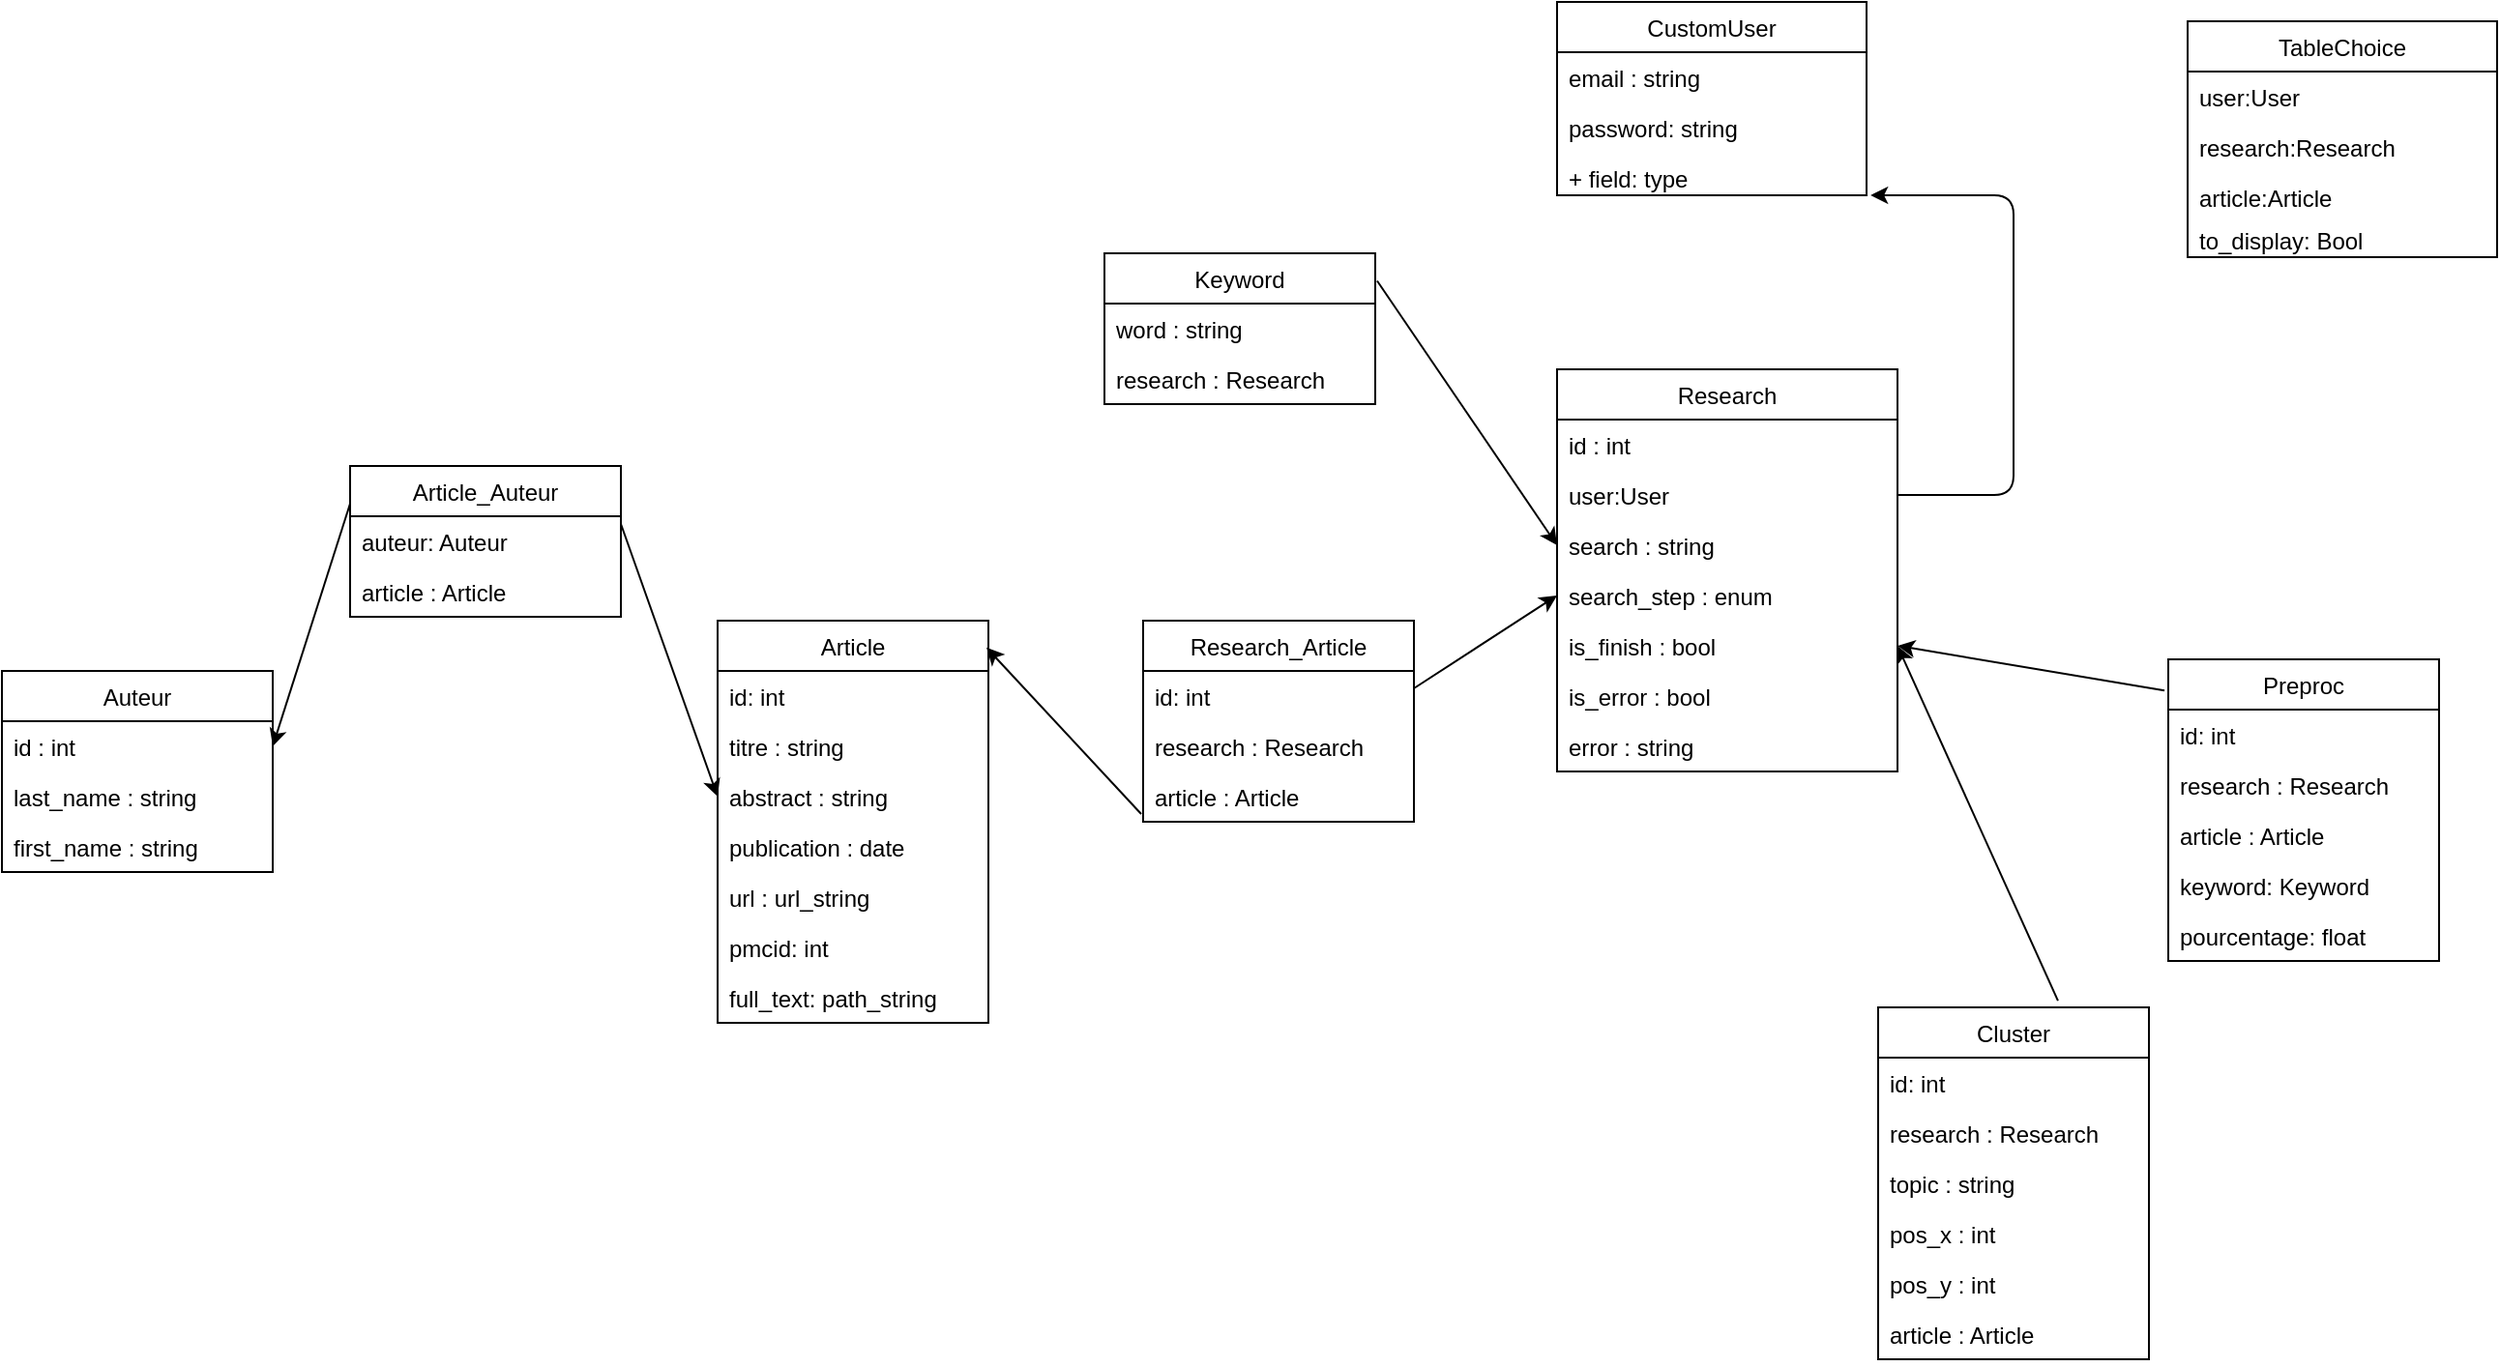 <mxfile version="14.4.3" type="device"><diagram id="IdPe7tvuYSvpXGJc-4Lp" name="Page-1"><mxGraphModel dx="2177" dy="816" grid="1" gridSize="10" guides="1" tooltips="1" connect="1" arrows="1" fold="1" page="1" pageScale="1" pageWidth="827" pageHeight="1169" math="0" shadow="0"><root><mxCell id="0"/><mxCell id="1" parent="0"/><mxCell id="aYkX7KPBgdF3uLgOOesR-2" value="CustomUser" style="swimlane;fontStyle=0;childLayout=stackLayout;horizontal=1;startSize=26;fillColor=none;horizontalStack=0;resizeParent=1;resizeParentMax=0;resizeLast=0;collapsible=1;marginBottom=0;" parent="1" vertex="1"><mxGeometry x="274" y="280" width="160" height="100" as="geometry"><mxRectangle x="240" y="70" width="100" height="26" as="alternateBounds"/></mxGeometry></mxCell><mxCell id="aYkX7KPBgdF3uLgOOesR-3" value="email : string" style="text;strokeColor=none;fillColor=none;align=left;verticalAlign=top;spacingLeft=4;spacingRight=4;overflow=hidden;rotatable=0;points=[[0,0.5],[1,0.5]];portConstraint=eastwest;" parent="aYkX7KPBgdF3uLgOOesR-2" vertex="1"><mxGeometry y="26" width="160" height="26" as="geometry"/></mxCell><mxCell id="aYkX7KPBgdF3uLgOOesR-4" value="password: string" style="text;strokeColor=none;fillColor=none;align=left;verticalAlign=top;spacingLeft=4;spacingRight=4;overflow=hidden;rotatable=0;points=[[0,0.5],[1,0.5]];portConstraint=eastwest;" parent="aYkX7KPBgdF3uLgOOesR-2" vertex="1"><mxGeometry y="52" width="160" height="26" as="geometry"/></mxCell><mxCell id="aYkX7KPBgdF3uLgOOesR-5" value="+ field: type" style="text;strokeColor=none;fillColor=none;align=left;verticalAlign=top;spacingLeft=4;spacingRight=4;overflow=hidden;rotatable=0;points=[[0,0.5],[1,0.5]];portConstraint=eastwest;" parent="aYkX7KPBgdF3uLgOOesR-2" vertex="1"><mxGeometry y="78" width="160" height="22" as="geometry"/></mxCell><mxCell id="aYkX7KPBgdF3uLgOOesR-12" value="" style="endArrow=classic;html=1;exitX=1;exitY=0.5;exitDx=0;exitDy=0;entryX=1.013;entryY=1;entryDx=0;entryDy=0;entryPerimeter=0;" parent="1" source="aYkX7KPBgdF3uLgOOesR-33" target="aYkX7KPBgdF3uLgOOesR-5" edge="1"><mxGeometry width="50" height="50" relative="1" as="geometry"><mxPoint x="550" y="317" as="sourcePoint"/><mxPoint x="550" y="180" as="targetPoint"/><Array as="points"><mxPoint x="510" y="535"/><mxPoint x="510" y="380"/></Array></mxGeometry></mxCell><mxCell id="aYkX7KPBgdF3uLgOOesR-31" value="Research" style="swimlane;fontStyle=0;childLayout=stackLayout;horizontal=1;startSize=26;fillColor=none;horizontalStack=0;resizeParent=1;resizeParentMax=0;resizeLast=0;collapsible=1;marginBottom=0;" parent="1" vertex="1"><mxGeometry x="274" y="470" width="176" height="208" as="geometry"/></mxCell><mxCell id="aYkX7KPBgdF3uLgOOesR-32" value="id : int" style="text;strokeColor=none;fillColor=none;align=left;verticalAlign=top;spacingLeft=4;spacingRight=4;overflow=hidden;rotatable=0;points=[[0,0.5],[1,0.5]];portConstraint=eastwest;" parent="aYkX7KPBgdF3uLgOOesR-31" vertex="1"><mxGeometry y="26" width="176" height="26" as="geometry"/></mxCell><mxCell id="aYkX7KPBgdF3uLgOOesR-33" value="user:User" style="text;strokeColor=none;fillColor=none;align=left;verticalAlign=top;spacingLeft=4;spacingRight=4;overflow=hidden;rotatable=0;points=[[0,0.5],[1,0.5]];portConstraint=eastwest;" parent="aYkX7KPBgdF3uLgOOesR-31" vertex="1"><mxGeometry y="52" width="176" height="26" as="geometry"/></mxCell><mxCell id="aYkX7KPBgdF3uLgOOesR-50" value="search : string" style="text;strokeColor=none;fillColor=none;align=left;verticalAlign=top;spacingLeft=4;spacingRight=4;overflow=hidden;rotatable=0;points=[[0,0.5],[1,0.5]];portConstraint=eastwest;" parent="aYkX7KPBgdF3uLgOOesR-31" vertex="1"><mxGeometry y="78" width="176" height="26" as="geometry"/></mxCell><mxCell id="aYkX7KPBgdF3uLgOOesR-81" value="search_step : enum" style="text;strokeColor=none;fillColor=none;align=left;verticalAlign=top;spacingLeft=4;spacingRight=4;overflow=hidden;rotatable=0;points=[[0,0.5],[1,0.5]];portConstraint=eastwest;" parent="aYkX7KPBgdF3uLgOOesR-31" vertex="1"><mxGeometry y="104" width="176" height="26" as="geometry"/></mxCell><mxCell id="aYkX7KPBgdF3uLgOOesR-82" value="is_finish : bool" style="text;strokeColor=none;fillColor=none;align=left;verticalAlign=top;spacingLeft=4;spacingRight=4;overflow=hidden;rotatable=0;points=[[0,0.5],[1,0.5]];portConstraint=eastwest;" parent="aYkX7KPBgdF3uLgOOesR-31" vertex="1"><mxGeometry y="130" width="176" height="26" as="geometry"/></mxCell><mxCell id="aYkX7KPBgdF3uLgOOesR-83" value="is_error : bool" style="text;strokeColor=none;fillColor=none;align=left;verticalAlign=top;spacingLeft=4;spacingRight=4;overflow=hidden;rotatable=0;points=[[0,0.5],[1,0.5]];portConstraint=eastwest;" parent="aYkX7KPBgdF3uLgOOesR-31" vertex="1"><mxGeometry y="156" width="176" height="26" as="geometry"/></mxCell><mxCell id="aYkX7KPBgdF3uLgOOesR-84" value="error : string" style="text;strokeColor=none;fillColor=none;align=left;verticalAlign=top;spacingLeft=4;spacingRight=4;overflow=hidden;rotatable=0;points=[[0,0.5],[1,0.5]];portConstraint=eastwest;" parent="aYkX7KPBgdF3uLgOOesR-31" vertex="1"><mxGeometry y="182" width="176" height="26" as="geometry"/></mxCell><mxCell id="aYkX7KPBgdF3uLgOOesR-42" value="Keyword" style="swimlane;fontStyle=0;childLayout=stackLayout;horizontal=1;startSize=26;fillColor=none;horizontalStack=0;resizeParent=1;resizeParentMax=0;resizeLast=0;collapsible=1;marginBottom=0;" parent="1" vertex="1"><mxGeometry x="40" y="410" width="140" height="78" as="geometry"/></mxCell><mxCell id="aYkX7KPBgdF3uLgOOesR-43" value="word : string" style="text;strokeColor=none;fillColor=none;align=left;verticalAlign=top;spacingLeft=4;spacingRight=4;overflow=hidden;rotatable=0;points=[[0,0.5],[1,0.5]];portConstraint=eastwest;" parent="aYkX7KPBgdF3uLgOOesR-42" vertex="1"><mxGeometry y="26" width="140" height="26" as="geometry"/></mxCell><mxCell id="aYkX7KPBgdF3uLgOOesR-44" value="research : Research" style="text;strokeColor=none;fillColor=none;align=left;verticalAlign=top;spacingLeft=4;spacingRight=4;overflow=hidden;rotatable=0;points=[[0,0.5],[1,0.5]];portConstraint=eastwest;" parent="aYkX7KPBgdF3uLgOOesR-42" vertex="1"><mxGeometry y="52" width="140" height="26" as="geometry"/></mxCell><mxCell id="aYkX7KPBgdF3uLgOOesR-46" value="" style="endArrow=classic;html=1;exitX=1.007;exitY=0.183;exitDx=0;exitDy=0;exitPerimeter=0;entryX=0;entryY=0.5;entryDx=0;entryDy=0;" parent="1" source="aYkX7KPBgdF3uLgOOesR-42" edge="1"><mxGeometry width="50" height="50" relative="1" as="geometry"><mxPoint x="190" y="570" as="sourcePoint"/><mxPoint x="274" y="561" as="targetPoint"/></mxGeometry></mxCell><mxCell id="aYkX7KPBgdF3uLgOOesR-51" value="Article" style="swimlane;fontStyle=0;childLayout=stackLayout;horizontal=1;startSize=26;fillColor=none;horizontalStack=0;resizeParent=1;resizeParentMax=0;resizeLast=0;collapsible=1;marginBottom=0;" parent="1" vertex="1"><mxGeometry x="-160" y="600" width="140" height="208" as="geometry"/></mxCell><mxCell id="aYkX7KPBgdF3uLgOOesR-52" value="id: int" style="text;strokeColor=none;fillColor=none;align=left;verticalAlign=top;spacingLeft=4;spacingRight=4;overflow=hidden;rotatable=0;points=[[0,0.5],[1,0.5]];portConstraint=eastwest;" parent="aYkX7KPBgdF3uLgOOesR-51" vertex="1"><mxGeometry y="26" width="140" height="26" as="geometry"/></mxCell><mxCell id="YG4G28JU1_LBsNw1QD_M-1" value="titre : string" style="text;strokeColor=none;fillColor=none;align=left;verticalAlign=top;spacingLeft=4;spacingRight=4;overflow=hidden;rotatable=0;points=[[0,0.5],[1,0.5]];portConstraint=eastwest;" parent="aYkX7KPBgdF3uLgOOesR-51" vertex="1"><mxGeometry y="52" width="140" height="26" as="geometry"/></mxCell><mxCell id="aYkX7KPBgdF3uLgOOesR-54" value="abstract : string" style="text;strokeColor=none;fillColor=none;align=left;verticalAlign=top;spacingLeft=4;spacingRight=4;overflow=hidden;rotatable=0;points=[[0,0.5],[1,0.5]];portConstraint=eastwest;" parent="aYkX7KPBgdF3uLgOOesR-51" vertex="1"><mxGeometry y="78" width="140" height="26" as="geometry"/></mxCell><mxCell id="aYkX7KPBgdF3uLgOOesR-62" value="publication : date" style="text;strokeColor=none;fillColor=none;align=left;verticalAlign=top;spacingLeft=4;spacingRight=4;overflow=hidden;rotatable=0;points=[[0,0.5],[1,0.5]];portConstraint=eastwest;" parent="aYkX7KPBgdF3uLgOOesR-51" vertex="1"><mxGeometry y="104" width="140" height="26" as="geometry"/></mxCell><mxCell id="aYkX7KPBgdF3uLgOOesR-63" value="url : url_string" style="text;strokeColor=none;fillColor=none;align=left;verticalAlign=top;spacingLeft=4;spacingRight=4;overflow=hidden;rotatable=0;points=[[0,0.5],[1,0.5]];portConstraint=eastwest;" parent="aYkX7KPBgdF3uLgOOesR-51" vertex="1"><mxGeometry y="130" width="140" height="26" as="geometry"/></mxCell><mxCell id="aYkX7KPBgdF3uLgOOesR-64" value="pmcid: int" style="text;strokeColor=none;fillColor=none;align=left;verticalAlign=top;spacingLeft=4;spacingRight=4;overflow=hidden;rotatable=0;points=[[0,0.5],[1,0.5]];portConstraint=eastwest;" parent="aYkX7KPBgdF3uLgOOesR-51" vertex="1"><mxGeometry y="156" width="140" height="26" as="geometry"/></mxCell><mxCell id="YG4G28JU1_LBsNw1QD_M-2" value="full_text: path_string" style="text;strokeColor=none;fillColor=none;align=left;verticalAlign=top;spacingLeft=4;spacingRight=4;overflow=hidden;rotatable=0;points=[[0,0.5],[1,0.5]];portConstraint=eastwest;" parent="aYkX7KPBgdF3uLgOOesR-51" vertex="1"><mxGeometry y="182" width="140" height="26" as="geometry"/></mxCell><mxCell id="aYkX7KPBgdF3uLgOOesR-56" value="Research_Article" style="swimlane;fontStyle=0;childLayout=stackLayout;horizontal=1;startSize=26;fillColor=none;horizontalStack=0;resizeParent=1;resizeParentMax=0;resizeLast=0;collapsible=1;marginBottom=0;" parent="1" vertex="1"><mxGeometry x="60" y="600" width="140" height="104" as="geometry"/></mxCell><mxCell id="aYkX7KPBgdF3uLgOOesR-57" value="id: int" style="text;strokeColor=none;fillColor=none;align=left;verticalAlign=top;spacingLeft=4;spacingRight=4;overflow=hidden;rotatable=0;points=[[0,0.5],[1,0.5]];portConstraint=eastwest;" parent="aYkX7KPBgdF3uLgOOesR-56" vertex="1"><mxGeometry y="26" width="140" height="26" as="geometry"/></mxCell><mxCell id="aYkX7KPBgdF3uLgOOesR-58" value="research : Research" style="text;strokeColor=none;fillColor=none;align=left;verticalAlign=top;spacingLeft=4;spacingRight=4;overflow=hidden;rotatable=0;points=[[0,0.5],[1,0.5]];portConstraint=eastwest;" parent="aYkX7KPBgdF3uLgOOesR-56" vertex="1"><mxGeometry y="52" width="140" height="26" as="geometry"/></mxCell><mxCell id="aYkX7KPBgdF3uLgOOesR-59" value="article : Article" style="text;strokeColor=none;fillColor=none;align=left;verticalAlign=top;spacingLeft=4;spacingRight=4;overflow=hidden;rotatable=0;points=[[0,0.5],[1,0.5]];portConstraint=eastwest;" parent="aYkX7KPBgdF3uLgOOesR-56" vertex="1"><mxGeometry y="78" width="140" height="26" as="geometry"/></mxCell><mxCell id="aYkX7KPBgdF3uLgOOesR-61" value="" style="endArrow=classic;html=1;entryX=0.993;entryY=0.067;entryDx=0;entryDy=0;entryPerimeter=0;exitX=-0.007;exitY=0.846;exitDx=0;exitDy=0;exitPerimeter=0;" parent="1" source="aYkX7KPBgdF3uLgOOesR-59" target="aYkX7KPBgdF3uLgOOesR-51" edge="1"><mxGeometry width="50" height="50" relative="1" as="geometry"><mxPoint x="60" y="690" as="sourcePoint"/><mxPoint x="110" y="640" as="targetPoint"/></mxGeometry></mxCell><mxCell id="aYkX7KPBgdF3uLgOOesR-65" value="Preproc" style="swimlane;fontStyle=0;childLayout=stackLayout;horizontal=1;startSize=26;fillColor=none;horizontalStack=0;resizeParent=1;resizeParentMax=0;resizeLast=0;collapsible=1;marginBottom=0;" parent="1" vertex="1"><mxGeometry x="590" y="620" width="140" height="156" as="geometry"/></mxCell><mxCell id="aYkX7KPBgdF3uLgOOesR-66" value="id: int" style="text;strokeColor=none;fillColor=none;align=left;verticalAlign=top;spacingLeft=4;spacingRight=4;overflow=hidden;rotatable=0;points=[[0,0.5],[1,0.5]];portConstraint=eastwest;" parent="aYkX7KPBgdF3uLgOOesR-65" vertex="1"><mxGeometry y="26" width="140" height="26" as="geometry"/></mxCell><mxCell id="aYkX7KPBgdF3uLgOOesR-67" value="research : Research" style="text;strokeColor=none;fillColor=none;align=left;verticalAlign=top;spacingLeft=4;spacingRight=4;overflow=hidden;rotatable=0;points=[[0,0.5],[1,0.5]];portConstraint=eastwest;" parent="aYkX7KPBgdF3uLgOOesR-65" vertex="1"><mxGeometry y="52" width="140" height="26" as="geometry"/></mxCell><mxCell id="aYkX7KPBgdF3uLgOOesR-68" value="article : Article" style="text;strokeColor=none;fillColor=none;align=left;verticalAlign=top;spacingLeft=4;spacingRight=4;overflow=hidden;rotatable=0;points=[[0,0.5],[1,0.5]];portConstraint=eastwest;" parent="aYkX7KPBgdF3uLgOOesR-65" vertex="1"><mxGeometry y="78" width="140" height="26" as="geometry"/></mxCell><mxCell id="aYkX7KPBgdF3uLgOOesR-69" value="keyword: Keyword" style="text;strokeColor=none;fillColor=none;align=left;verticalAlign=top;spacingLeft=4;spacingRight=4;overflow=hidden;rotatable=0;points=[[0,0.5],[1,0.5]];portConstraint=eastwest;" parent="aYkX7KPBgdF3uLgOOesR-65" vertex="1"><mxGeometry y="104" width="140" height="26" as="geometry"/></mxCell><mxCell id="aYkX7KPBgdF3uLgOOesR-70" value="pourcentage: float" style="text;strokeColor=none;fillColor=none;align=left;verticalAlign=top;spacingLeft=4;spacingRight=4;overflow=hidden;rotatable=0;points=[[0,0.5],[1,0.5]];portConstraint=eastwest;" parent="aYkX7KPBgdF3uLgOOesR-65" vertex="1"><mxGeometry y="130" width="140" height="26" as="geometry"/></mxCell><mxCell id="aYkX7KPBgdF3uLgOOesR-71" value="" style="endArrow=classic;html=1;exitX=-0.014;exitY=0.103;exitDx=0;exitDy=0;exitPerimeter=0;entryX=1;entryY=0.5;entryDx=0;entryDy=0;" parent="1" source="aYkX7KPBgdF3uLgOOesR-65" edge="1"><mxGeometry width="50" height="50" relative="1" as="geometry"><mxPoint x="440" y="650" as="sourcePoint"/><mxPoint x="450" y="613" as="targetPoint"/></mxGeometry></mxCell><mxCell id="aYkX7KPBgdF3uLgOOesR-72" value="" style="endArrow=classic;html=1;entryX=0;entryY=0.5;entryDx=0;entryDy=0;" parent="1" edge="1"><mxGeometry width="50" height="50" relative="1" as="geometry"><mxPoint x="200" y="635" as="sourcePoint"/><mxPoint x="274" y="587" as="targetPoint"/></mxGeometry></mxCell><mxCell id="aYkX7KPBgdF3uLgOOesR-74" value="Cluster" style="swimlane;fontStyle=0;childLayout=stackLayout;horizontal=1;startSize=26;fillColor=none;horizontalStack=0;resizeParent=1;resizeParentMax=0;resizeLast=0;collapsible=1;marginBottom=0;" parent="1" vertex="1"><mxGeometry x="440" y="800" width="140" height="182" as="geometry"/></mxCell><mxCell id="aYkX7KPBgdF3uLgOOesR-75" value="id: int" style="text;strokeColor=none;fillColor=none;align=left;verticalAlign=top;spacingLeft=4;spacingRight=4;overflow=hidden;rotatable=0;points=[[0,0.5],[1,0.5]];portConstraint=eastwest;" parent="aYkX7KPBgdF3uLgOOesR-74" vertex="1"><mxGeometry y="26" width="140" height="26" as="geometry"/></mxCell><mxCell id="aYkX7KPBgdF3uLgOOesR-76" value="research : Research" style="text;strokeColor=none;fillColor=none;align=left;verticalAlign=top;spacingLeft=4;spacingRight=4;overflow=hidden;rotatable=0;points=[[0,0.5],[1,0.5]];portConstraint=eastwest;" parent="aYkX7KPBgdF3uLgOOesR-74" vertex="1"><mxGeometry y="52" width="140" height="26" as="geometry"/></mxCell><mxCell id="aYkX7KPBgdF3uLgOOesR-77" value="topic : string" style="text;strokeColor=none;fillColor=none;align=left;verticalAlign=top;spacingLeft=4;spacingRight=4;overflow=hidden;rotatable=0;points=[[0,0.5],[1,0.5]];portConstraint=eastwest;" parent="aYkX7KPBgdF3uLgOOesR-74" vertex="1"><mxGeometry y="78" width="140" height="26" as="geometry"/></mxCell><mxCell id="aYkX7KPBgdF3uLgOOesR-78" value="pos_x : int" style="text;strokeColor=none;fillColor=none;align=left;verticalAlign=top;spacingLeft=4;spacingRight=4;overflow=hidden;rotatable=0;points=[[0,0.5],[1,0.5]];portConstraint=eastwest;" parent="aYkX7KPBgdF3uLgOOesR-74" vertex="1"><mxGeometry y="104" width="140" height="26" as="geometry"/></mxCell><mxCell id="aYkX7KPBgdF3uLgOOesR-79" value="pos_y : int" style="text;strokeColor=none;fillColor=none;align=left;verticalAlign=top;spacingLeft=4;spacingRight=4;overflow=hidden;rotatable=0;points=[[0,0.5],[1,0.5]];portConstraint=eastwest;" parent="aYkX7KPBgdF3uLgOOesR-74" vertex="1"><mxGeometry y="130" width="140" height="26" as="geometry"/></mxCell><mxCell id="YG4G28JU1_LBsNw1QD_M-3" value="article : Article" style="text;strokeColor=none;fillColor=none;align=left;verticalAlign=top;spacingLeft=4;spacingRight=4;overflow=hidden;rotatable=0;points=[[0,0.5],[1,0.5]];portConstraint=eastwest;" parent="aYkX7KPBgdF3uLgOOesR-74" vertex="1"><mxGeometry y="156" width="140" height="26" as="geometry"/></mxCell><mxCell id="aYkX7KPBgdF3uLgOOesR-80" value="" style="endArrow=classic;html=1;exitX=0.664;exitY=-0.019;exitDx=0;exitDy=0;exitPerimeter=0;entryX=1;entryY=0.5;entryDx=0;entryDy=0;" parent="1" source="aYkX7KPBgdF3uLgOOesR-74" edge="1"><mxGeometry width="50" height="50" relative="1" as="geometry"><mxPoint x="440" y="650" as="sourcePoint"/><mxPoint x="450" y="613" as="targetPoint"/></mxGeometry></mxCell><mxCell id="aYkX7KPBgdF3uLgOOesR-85" value="Auteur" style="swimlane;fontStyle=0;childLayout=stackLayout;horizontal=1;startSize=26;fillColor=none;horizontalStack=0;resizeParent=1;resizeParentMax=0;resizeLast=0;collapsible=1;marginBottom=0;" parent="1" vertex="1"><mxGeometry x="-530" y="626" width="140" height="104" as="geometry"/></mxCell><mxCell id="aYkX7KPBgdF3uLgOOesR-86" value="id : int" style="text;strokeColor=none;fillColor=none;align=left;verticalAlign=top;spacingLeft=4;spacingRight=4;overflow=hidden;rotatable=0;points=[[0,0.5],[1,0.5]];portConstraint=eastwest;" parent="aYkX7KPBgdF3uLgOOesR-85" vertex="1"><mxGeometry y="26" width="140" height="26" as="geometry"/></mxCell><mxCell id="aYkX7KPBgdF3uLgOOesR-88" value="last_name : string" style="text;strokeColor=none;fillColor=none;align=left;verticalAlign=top;spacingLeft=4;spacingRight=4;overflow=hidden;rotatable=0;points=[[0,0.5],[1,0.5]];portConstraint=eastwest;" parent="aYkX7KPBgdF3uLgOOesR-85" vertex="1"><mxGeometry y="52" width="140" height="26" as="geometry"/></mxCell><mxCell id="aYkX7KPBgdF3uLgOOesR-89" value="first_name : string" style="text;strokeColor=none;fillColor=none;align=left;verticalAlign=top;spacingLeft=4;spacingRight=4;overflow=hidden;rotatable=0;points=[[0,0.5],[1,0.5]];portConstraint=eastwest;" parent="aYkX7KPBgdF3uLgOOesR-85" vertex="1"><mxGeometry y="78" width="140" height="26" as="geometry"/></mxCell><mxCell id="aYkX7KPBgdF3uLgOOesR-90" value="Article_Auteur" style="swimlane;fontStyle=0;childLayout=stackLayout;horizontal=1;startSize=26;fillColor=none;horizontalStack=0;resizeParent=1;resizeParentMax=0;resizeLast=0;collapsible=1;marginBottom=0;" parent="1" vertex="1"><mxGeometry x="-350" y="520" width="140" height="78" as="geometry"/></mxCell><mxCell id="aYkX7KPBgdF3uLgOOesR-92" value="auteur: Auteur" style="text;strokeColor=none;fillColor=none;align=left;verticalAlign=top;spacingLeft=4;spacingRight=4;overflow=hidden;rotatable=0;points=[[0,0.5],[1,0.5]];portConstraint=eastwest;" parent="aYkX7KPBgdF3uLgOOesR-90" vertex="1"><mxGeometry y="26" width="140" height="26" as="geometry"/></mxCell><mxCell id="aYkX7KPBgdF3uLgOOesR-93" value="article : Article" style="text;strokeColor=none;fillColor=none;align=left;verticalAlign=top;spacingLeft=4;spacingRight=4;overflow=hidden;rotatable=0;points=[[0,0.5],[1,0.5]];portConstraint=eastwest;" parent="aYkX7KPBgdF3uLgOOesR-90" vertex="1"><mxGeometry y="52" width="140" height="26" as="geometry"/></mxCell><mxCell id="aYkX7KPBgdF3uLgOOesR-94" value="" style="endArrow=classic;html=1;exitX=1;exitY=0.154;exitDx=0;exitDy=0;exitPerimeter=0;entryX=0;entryY=0.5;entryDx=0;entryDy=0;" parent="1" source="aYkX7KPBgdF3uLgOOesR-92" edge="1"><mxGeometry width="50" height="50" relative="1" as="geometry"><mxPoint x="-10" y="580" as="sourcePoint"/><mxPoint x="-160" y="691" as="targetPoint"/></mxGeometry></mxCell><mxCell id="aYkX7KPBgdF3uLgOOesR-95" value="" style="endArrow=classic;html=1;exitX=0;exitY=0.25;exitDx=0;exitDy=0;entryX=1;entryY=0.5;entryDx=0;entryDy=0;" parent="1" source="aYkX7KPBgdF3uLgOOesR-90" target="aYkX7KPBgdF3uLgOOesR-86" edge="1"><mxGeometry width="50" height="50" relative="1" as="geometry"><mxPoint x="-463" y="560" as="sourcePoint"/><mxPoint x="-413" y="510" as="targetPoint"/></mxGeometry></mxCell><mxCell id="eETGFvIZQB6XZsjQN18j-3" value="TableChoice" style="swimlane;fontStyle=0;childLayout=stackLayout;horizontal=1;startSize=26;fillColor=none;horizontalStack=0;resizeParent=1;resizeParentMax=0;resizeLast=0;collapsible=1;marginBottom=0;" vertex="1" parent="1"><mxGeometry x="600" y="290" width="160" height="122" as="geometry"><mxRectangle x="240" y="70" width="100" height="26" as="alternateBounds"/></mxGeometry></mxCell><mxCell id="eETGFvIZQB6XZsjQN18j-4" value="user:User" style="text;strokeColor=none;fillColor=none;align=left;verticalAlign=top;spacingLeft=4;spacingRight=4;overflow=hidden;rotatable=0;points=[[0,0.5],[1,0.5]];portConstraint=eastwest;" vertex="1" parent="eETGFvIZQB6XZsjQN18j-3"><mxGeometry y="26" width="160" height="26" as="geometry"/></mxCell><mxCell id="eETGFvIZQB6XZsjQN18j-5" value="research:Research" style="text;strokeColor=none;fillColor=none;align=left;verticalAlign=top;spacingLeft=4;spacingRight=4;overflow=hidden;rotatable=0;points=[[0,0.5],[1,0.5]];portConstraint=eastwest;" vertex="1" parent="eETGFvIZQB6XZsjQN18j-3"><mxGeometry y="52" width="160" height="26" as="geometry"/></mxCell><mxCell id="eETGFvIZQB6XZsjQN18j-6" value="article:Article" style="text;strokeColor=none;fillColor=none;align=left;verticalAlign=top;spacingLeft=4;spacingRight=4;overflow=hidden;rotatable=0;points=[[0,0.5],[1,0.5]];portConstraint=eastwest;" vertex="1" parent="eETGFvIZQB6XZsjQN18j-3"><mxGeometry y="78" width="160" height="22" as="geometry"/></mxCell><mxCell id="eETGFvIZQB6XZsjQN18j-7" value="to_display: Bool" style="text;strokeColor=none;fillColor=none;align=left;verticalAlign=top;spacingLeft=4;spacingRight=4;overflow=hidden;rotatable=0;points=[[0,0.5],[1,0.5]];portConstraint=eastwest;" vertex="1" parent="eETGFvIZQB6XZsjQN18j-3"><mxGeometry y="100" width="160" height="22" as="geometry"/></mxCell></root></mxGraphModel></diagram></mxfile>